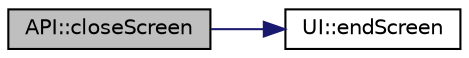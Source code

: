 digraph "API::closeScreen"
{
 // LATEX_PDF_SIZE
  edge [fontname="Helvetica",fontsize="10",labelfontname="Helvetica",labelfontsize="10"];
  node [fontname="Helvetica",fontsize="10",shape=record];
  rankdir="LR";
  Node1 [label="API::closeScreen",height=0.2,width=0.4,color="black", fillcolor="grey75", style="filled", fontcolor="black",tooltip=" "];
  Node1 -> Node2 [color="midnightblue",fontsize="10",style="solid",fontname="Helvetica"];
  Node2 [label="UI::endScreen",height=0.2,width=0.4,color="black", fillcolor="white", style="filled",URL="$classUI.html#a762bd309e06c1d3bf0a51f045476ef2f",tooltip=" "];
}
